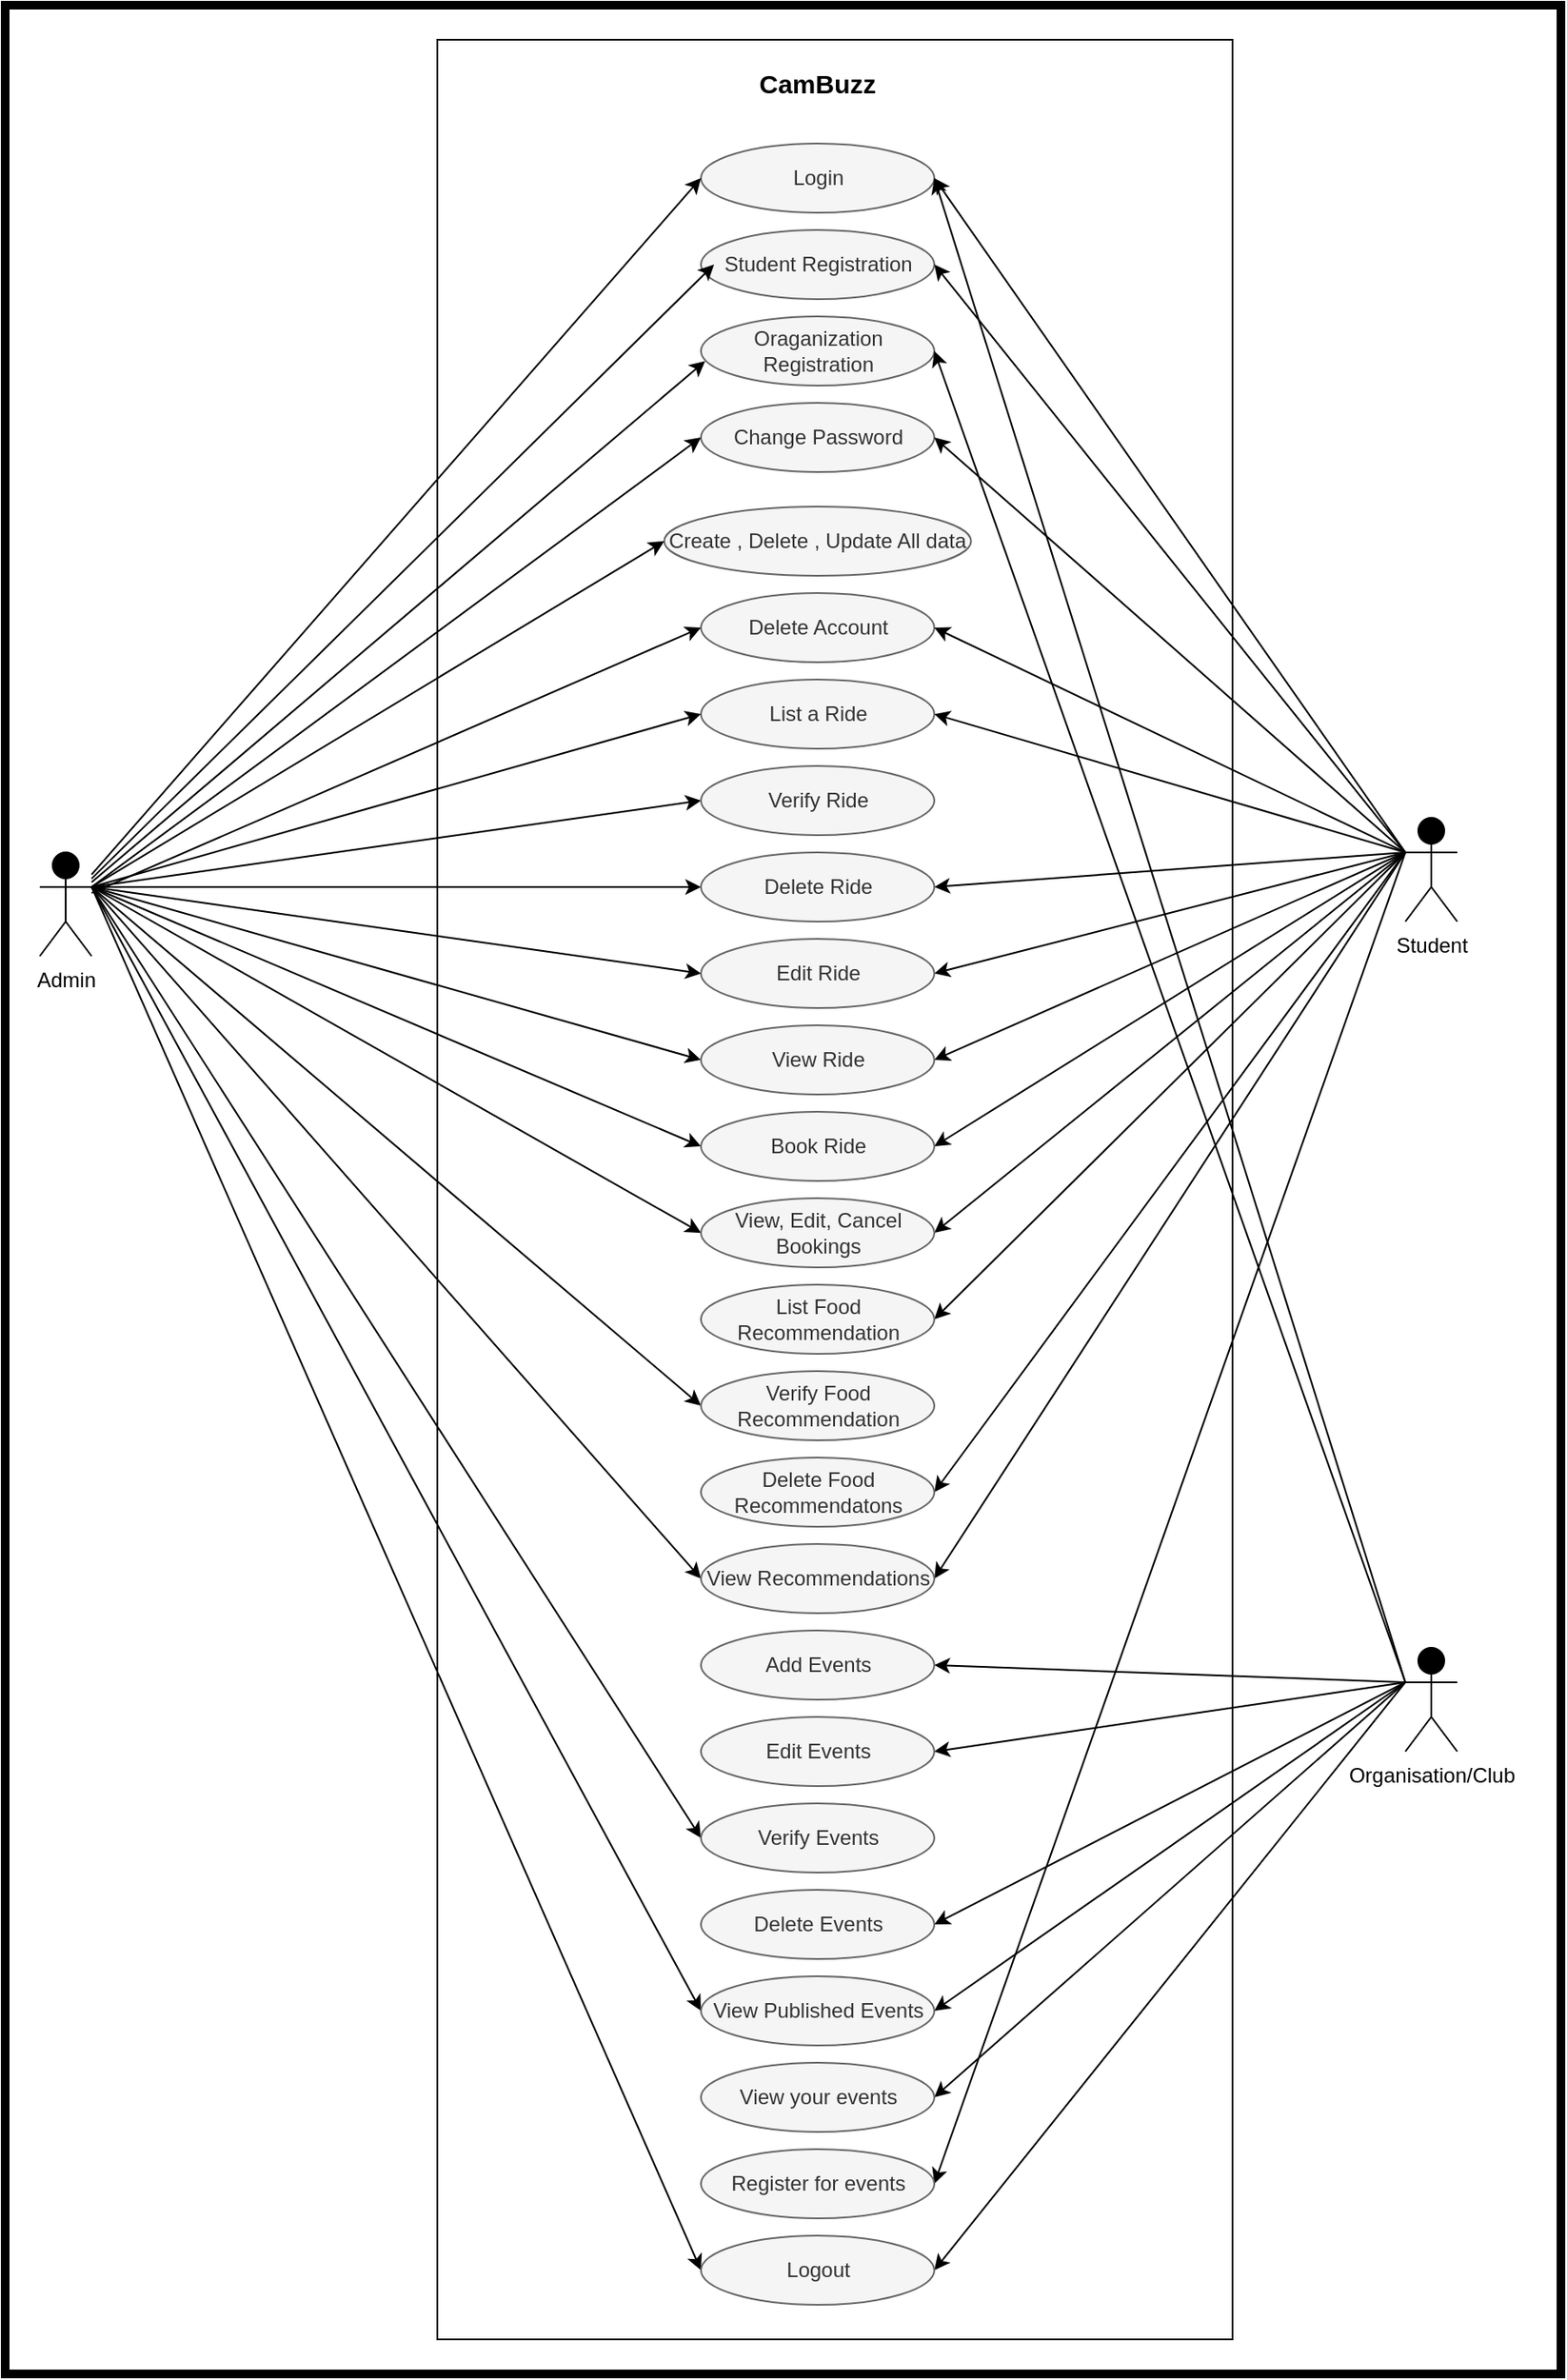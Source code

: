 <mxfile version="22.1.16" type="google">
  <diagram name="Page-1" id="0vYQ331ZLxphveQs4dcZ">
    <mxGraphModel grid="1" page="1" gridSize="10" guides="1" tooltips="1" connect="1" arrows="1" fold="1" pageScale="1" pageWidth="850" pageHeight="1100" math="0" shadow="0">
      <root>
        <mxCell id="0" />
        <mxCell id="1" parent="0" />
        <mxCell id="41ErZD8cDQTFWcDoCBp9-1" value="" style="rounded=0;whiteSpace=wrap;html=1;" vertex="1" parent="1">
          <mxGeometry x="170" y="260" width="460" height="1330" as="geometry" />
        </mxCell>
        <mxCell id="41ErZD8cDQTFWcDoCBp9-2" value="Login" style="ellipse;whiteSpace=wrap;html=1;fillColor=#f5f5f5;strokeColor=#666666;fontColor=#333333;" vertex="1" parent="1">
          <mxGeometry x="322.5" y="320" width="135" height="40" as="geometry" />
        </mxCell>
        <mxCell id="41ErZD8cDQTFWcDoCBp9-3" value="Student Registration" style="ellipse;whiteSpace=wrap;html=1;fillColor=#f5f5f5;strokeColor=#666666;fontColor=#333333;" vertex="1" parent="1">
          <mxGeometry x="322.5" y="370" width="135" height="40" as="geometry" />
        </mxCell>
        <mxCell id="41ErZD8cDQTFWcDoCBp9-4" value="Oraganization Registration" style="ellipse;whiteSpace=wrap;html=1;fillColor=#f5f5f5;strokeColor=#666666;fontColor=#333333;" vertex="1" parent="1">
          <mxGeometry x="322.5" y="420" width="135" height="40" as="geometry" />
        </mxCell>
        <mxCell id="41ErZD8cDQTFWcDoCBp9-5" value="Change Password" style="ellipse;whiteSpace=wrap;html=1;fillColor=#f5f5f5;strokeColor=#666666;fontColor=#333333;" vertex="1" parent="1">
          <mxGeometry x="322.5" y="470" width="135" height="40" as="geometry" />
        </mxCell>
        <mxCell id="41ErZD8cDQTFWcDoCBp9-7" value="Create , Delete , Update All data" style="ellipse;whiteSpace=wrap;html=1;fillColor=#f5f5f5;strokeColor=#666666;fontColor=#333333;" vertex="1" parent="1">
          <mxGeometry x="301.25" y="530" width="177.5" height="40" as="geometry" />
        </mxCell>
        <mxCell id="41ErZD8cDQTFWcDoCBp9-8" value="Delete Account" style="ellipse;whiteSpace=wrap;html=1;fillColor=#f5f5f5;strokeColor=#666666;fontColor=#333333;" vertex="1" parent="1">
          <mxGeometry x="322.5" y="580" width="135" height="40" as="geometry" />
        </mxCell>
        <mxCell id="41ErZD8cDQTFWcDoCBp9-9" value="List a Ride" style="ellipse;whiteSpace=wrap;html=1;fillColor=#f5f5f5;strokeColor=#666666;fontColor=#333333;" vertex="1" parent="1">
          <mxGeometry x="322.5" y="630" width="135" height="40" as="geometry" />
        </mxCell>
        <mxCell id="Uo1004rT4YjdCuuCR5hr-10" style="edgeStyle=none;rounded=0;orthogonalLoop=1;jettySize=auto;html=1;exitX=1;exitY=0.333;exitDx=0;exitDy=0;exitPerimeter=0;entryX=0;entryY=0.5;entryDx=0;entryDy=0;" edge="1" parent="1" source="41ErZD8cDQTFWcDoCBp9-19" target="41ErZD8cDQTFWcDoCBp9-5">
          <mxGeometry relative="1" as="geometry" />
        </mxCell>
        <mxCell id="Uo1004rT4YjdCuuCR5hr-15" style="edgeStyle=none;rounded=0;orthogonalLoop=1;jettySize=auto;html=1;exitX=1;exitY=0.333;exitDx=0;exitDy=0;exitPerimeter=0;entryX=0;entryY=0.5;entryDx=0;entryDy=0;" edge="1" parent="1" source="41ErZD8cDQTFWcDoCBp9-19" target="2fhhlphzJF3pxxe_1fnA-51">
          <mxGeometry relative="1" as="geometry" />
        </mxCell>
        <mxCell id="Uo1004rT4YjdCuuCR5hr-16" style="edgeStyle=none;rounded=0;orthogonalLoop=1;jettySize=auto;html=1;exitX=1;exitY=0.333;exitDx=0;exitDy=0;exitPerimeter=0;entryX=0;entryY=0.5;entryDx=0;entryDy=0;" edge="1" parent="1" source="41ErZD8cDQTFWcDoCBp9-19" target="41ErZD8cDQTFWcDoCBp9-7">
          <mxGeometry relative="1" as="geometry" />
        </mxCell>
        <mxCell id="Uo1004rT4YjdCuuCR5hr-17" style="edgeStyle=none;rounded=0;orthogonalLoop=1;jettySize=auto;html=1;entryX=0;entryY=0.5;entryDx=0;entryDy=0;" edge="1" parent="1" source="41ErZD8cDQTFWcDoCBp9-19" target="41ErZD8cDQTFWcDoCBp9-2">
          <mxGeometry relative="1" as="geometry">
            <mxPoint x="-30" y="740" as="sourcePoint" />
          </mxGeometry>
        </mxCell>
        <mxCell id="Uo1004rT4YjdCuuCR5hr-18" style="edgeStyle=none;rounded=0;orthogonalLoop=1;jettySize=auto;html=1;exitX=1;exitY=0.333;exitDx=0;exitDy=0;exitPerimeter=0;entryX=0;entryY=0.5;entryDx=0;entryDy=0;" edge="1" parent="1" source="41ErZD8cDQTFWcDoCBp9-19" target="2fhhlphzJF3pxxe_1fnA-1">
          <mxGeometry relative="1" as="geometry" />
        </mxCell>
        <mxCell id="Uo1004rT4YjdCuuCR5hr-19" style="edgeStyle=none;rounded=0;orthogonalLoop=1;jettySize=auto;html=1;exitX=1;exitY=0.333;exitDx=0;exitDy=0;exitPerimeter=0;entryX=0;entryY=0.5;entryDx=0;entryDy=0;" edge="1" parent="1" source="41ErZD8cDQTFWcDoCBp9-19" target="2fhhlphzJF3pxxe_1fnA-9">
          <mxGeometry relative="1" as="geometry" />
        </mxCell>
        <mxCell id="Uo1004rT4YjdCuuCR5hr-20" style="edgeStyle=none;rounded=0;orthogonalLoop=1;jettySize=auto;html=1;exitX=1;exitY=0.333;exitDx=0;exitDy=0;exitPerimeter=0;entryX=0;entryY=0.5;entryDx=0;entryDy=0;" edge="1" parent="1" source="41ErZD8cDQTFWcDoCBp9-19" target="2fhhlphzJF3pxxe_1fnA-49">
          <mxGeometry relative="1" as="geometry" />
        </mxCell>
        <mxCell id="Uo1004rT4YjdCuuCR5hr-21" style="edgeStyle=none;rounded=0;orthogonalLoop=1;jettySize=auto;html=1;exitX=1;exitY=0.333;exitDx=0;exitDy=0;exitPerimeter=0;entryX=0;entryY=0.5;entryDx=0;entryDy=0;" edge="1" parent="1" source="41ErZD8cDQTFWcDoCBp9-19" target="2fhhlphzJF3pxxe_1fnA-7">
          <mxGeometry relative="1" as="geometry" />
        </mxCell>
        <mxCell id="Uo1004rT4YjdCuuCR5hr-22" style="edgeStyle=none;rounded=0;orthogonalLoop=1;jettySize=auto;html=1;exitX=1;exitY=0.333;exitDx=0;exitDy=0;exitPerimeter=0;entryX=0;entryY=0.5;entryDx=0;entryDy=0;" edge="1" parent="1" source="41ErZD8cDQTFWcDoCBp9-19" target="2fhhlphzJF3pxxe_1fnA-29">
          <mxGeometry relative="1" as="geometry" />
        </mxCell>
        <mxCell id="Uo1004rT4YjdCuuCR5hr-24" style="edgeStyle=none;rounded=0;orthogonalLoop=1;jettySize=auto;html=1;exitX=1;exitY=0.333;exitDx=0;exitDy=0;exitPerimeter=0;entryX=0;entryY=0.5;entryDx=0;entryDy=0;" edge="1" parent="1" source="41ErZD8cDQTFWcDoCBp9-19" target="2fhhlphzJF3pxxe_1fnA-37">
          <mxGeometry relative="1" as="geometry" />
        </mxCell>
        <mxCell id="p4lBW-Qe3R0jAz_MMTy2-7" style="edgeStyle=none;rounded=0;orthogonalLoop=1;jettySize=auto;html=1;entryX=0;entryY=0.5;entryDx=0;entryDy=0;" edge="1" parent="1" target="p4lBW-Qe3R0jAz_MMTy2-1">
          <mxGeometry relative="1" as="geometry">
            <mxPoint x="-30" y="750" as="sourcePoint" />
          </mxGeometry>
        </mxCell>
        <mxCell id="p4lBW-Qe3R0jAz_MMTy2-8" style="edgeStyle=none;rounded=0;orthogonalLoop=1;jettySize=auto;html=1;entryX=0;entryY=0.5;entryDx=0;entryDy=0;" edge="1" parent="1" target="p4lBW-Qe3R0jAz_MMTy2-2">
          <mxGeometry relative="1" as="geometry">
            <mxPoint x="-30" y="750" as="sourcePoint" />
          </mxGeometry>
        </mxCell>
        <mxCell id="p4lBW-Qe3R0jAz_MMTy2-11" style="edgeStyle=none;rounded=0;orthogonalLoop=1;jettySize=auto;html=1;entryX=0;entryY=0.5;entryDx=0;entryDy=0;" edge="1" parent="1" source="41ErZD8cDQTFWcDoCBp9-19" target="41ErZD8cDQTFWcDoCBp9-8">
          <mxGeometry relative="1" as="geometry" />
        </mxCell>
        <mxCell id="p4lBW-Qe3R0jAz_MMTy2-12" style="edgeStyle=none;rounded=0;orthogonalLoop=1;jettySize=auto;html=1;entryX=0;entryY=0.5;entryDx=0;entryDy=0;" edge="1" parent="1" target="41ErZD8cDQTFWcDoCBp9-9">
          <mxGeometry relative="1" as="geometry">
            <mxPoint x="-30" y="750" as="sourcePoint" />
          </mxGeometry>
        </mxCell>
        <mxCell id="p4lBW-Qe3R0jAz_MMTy2-13" style="edgeStyle=none;rounded=0;orthogonalLoop=1;jettySize=auto;html=1;entryX=0;entryY=0.5;entryDx=0;entryDy=0;" edge="1" parent="1" target="2fhhlphzJF3pxxe_1fnA-4">
          <mxGeometry relative="1" as="geometry">
            <mxPoint x="-30" y="750" as="sourcePoint" />
          </mxGeometry>
        </mxCell>
        <mxCell id="p4lBW-Qe3R0jAz_MMTy2-14" style="edgeStyle=none;rounded=0;orthogonalLoop=1;jettySize=auto;html=1;entryX=0;entryY=0.5;entryDx=0;entryDy=0;" edge="1" parent="1" target="2fhhlphzJF3pxxe_1fnA-5">
          <mxGeometry relative="1" as="geometry">
            <mxPoint x="-30" y="750" as="sourcePoint" />
          </mxGeometry>
        </mxCell>
        <mxCell id="41ErZD8cDQTFWcDoCBp9-19" value="Admin" style="shape=umlActor;verticalLabelPosition=bottom;verticalAlign=top;html=1;outlineConnect=0;strokeColor=#000000;fillColor=#000000;" vertex="1" parent="1">
          <mxGeometry x="-60" y="730" width="30" height="60" as="geometry" />
        </mxCell>
        <mxCell id="Uo1004rT4YjdCuuCR5hr-25" style="edgeStyle=none;rounded=0;orthogonalLoop=1;jettySize=auto;html=1;exitX=0;exitY=0.333;exitDx=0;exitDy=0;exitPerimeter=0;entryX=1;entryY=0.5;entryDx=0;entryDy=0;" edge="1" parent="1" source="41ErZD8cDQTFWcDoCBp9-24" target="2fhhlphzJF3pxxe_1fnA-51">
          <mxGeometry relative="1" as="geometry" />
        </mxCell>
        <mxCell id="Uo1004rT4YjdCuuCR5hr-26" style="edgeStyle=none;rounded=0;orthogonalLoop=1;jettySize=auto;html=1;exitX=0;exitY=0.333;exitDx=0;exitDy=0;exitPerimeter=0;entryX=1;entryY=0.5;entryDx=0;entryDy=0;" edge="1" parent="1" source="41ErZD8cDQTFWcDoCBp9-24" target="2fhhlphzJF3pxxe_1fnA-37">
          <mxGeometry relative="1" as="geometry" />
        </mxCell>
        <mxCell id="Uo1004rT4YjdCuuCR5hr-27" style="edgeStyle=none;rounded=0;orthogonalLoop=1;jettySize=auto;html=1;exitX=0;exitY=0.333;exitDx=0;exitDy=0;exitPerimeter=0;entryX=1;entryY=0.5;entryDx=0;entryDy=0;" edge="1" parent="1" source="41ErZD8cDQTFWcDoCBp9-24" target="2fhhlphzJF3pxxe_1fnA-41">
          <mxGeometry relative="1" as="geometry" />
        </mxCell>
        <mxCell id="Uo1004rT4YjdCuuCR5hr-28" style="edgeStyle=none;rounded=0;orthogonalLoop=1;jettySize=auto;html=1;exitX=0;exitY=0.333;exitDx=0;exitDy=0;exitPerimeter=0;entryX=1;entryY=0.5;entryDx=0;entryDy=0;" edge="1" parent="1" source="41ErZD8cDQTFWcDoCBp9-24" target="2fhhlphzJF3pxxe_1fnA-36">
          <mxGeometry relative="1" as="geometry" />
        </mxCell>
        <mxCell id="Uo1004rT4YjdCuuCR5hr-29" style="edgeStyle=none;rounded=0;orthogonalLoop=1;jettySize=auto;html=1;exitX=0;exitY=0.333;exitDx=0;exitDy=0;exitPerimeter=0;entryX=1;entryY=0.5;entryDx=0;entryDy=0;" edge="1" parent="1" source="41ErZD8cDQTFWcDoCBp9-24" target="2fhhlphzJF3pxxe_1fnA-35">
          <mxGeometry relative="1" as="geometry" />
        </mxCell>
        <mxCell id="Uo1004rT4YjdCuuCR5hr-30" style="edgeStyle=none;rounded=0;orthogonalLoop=1;jettySize=auto;html=1;exitX=0;exitY=0.333;exitDx=0;exitDy=0;exitPerimeter=0;entryX=1;entryY=0.5;entryDx=0;entryDy=0;" edge="1" parent="1" source="41ErZD8cDQTFWcDoCBp9-24" target="2fhhlphzJF3pxxe_1fnA-34">
          <mxGeometry relative="1" as="geometry" />
        </mxCell>
        <mxCell id="Uo1004rT4YjdCuuCR5hr-31" style="edgeStyle=none;rounded=0;orthogonalLoop=1;jettySize=auto;html=1;exitX=0;exitY=0.333;exitDx=0;exitDy=0;exitPerimeter=0;entryX=1;entryY=0.5;entryDx=0;entryDy=0;" edge="1" parent="1" source="41ErZD8cDQTFWcDoCBp9-24" target="41ErZD8cDQTFWcDoCBp9-2">
          <mxGeometry relative="1" as="geometry" />
        </mxCell>
        <mxCell id="Uo1004rT4YjdCuuCR5hr-34" style="edgeStyle=none;rounded=0;orthogonalLoop=1;jettySize=auto;html=1;exitX=0;exitY=0.333;exitDx=0;exitDy=0;exitPerimeter=0;entryX=1;entryY=0.5;entryDx=0;entryDy=0;" edge="1" parent="1" source="41ErZD8cDQTFWcDoCBp9-24" target="41ErZD8cDQTFWcDoCBp9-4">
          <mxGeometry relative="1" as="geometry" />
        </mxCell>
        <mxCell id="41ErZD8cDQTFWcDoCBp9-24" value="Organisation/Club" style="shape=umlActor;verticalLabelPosition=bottom;verticalAlign=top;html=1;outlineConnect=0;strokeColor=#000000;fillColor=#000000;" vertex="1" parent="1">
          <mxGeometry x="730" y="1190" width="30" height="60" as="geometry" />
        </mxCell>
        <mxCell id="Uo1004rT4YjdCuuCR5hr-32" style="edgeStyle=none;rounded=0;orthogonalLoop=1;jettySize=auto;html=1;exitX=0;exitY=0.333;exitDx=0;exitDy=0;exitPerimeter=0;entryX=1;entryY=0.5;entryDx=0;entryDy=0;" edge="1" parent="1" source="41ErZD8cDQTFWcDoCBp9-30" target="41ErZD8cDQTFWcDoCBp9-2">
          <mxGeometry relative="1" as="geometry" />
        </mxCell>
        <mxCell id="Uo1004rT4YjdCuuCR5hr-33" style="edgeStyle=none;rounded=0;orthogonalLoop=1;jettySize=auto;html=1;exitX=0;exitY=0.333;exitDx=0;exitDy=0;exitPerimeter=0;entryX=1;entryY=0.5;entryDx=0;entryDy=0;" edge="1" parent="1" source="41ErZD8cDQTFWcDoCBp9-30" target="41ErZD8cDQTFWcDoCBp9-3">
          <mxGeometry relative="1" as="geometry" />
        </mxCell>
        <mxCell id="Uo1004rT4YjdCuuCR5hr-35" style="edgeStyle=none;rounded=0;orthogonalLoop=1;jettySize=auto;html=1;exitX=0;exitY=0.333;exitDx=0;exitDy=0;exitPerimeter=0;entryX=1;entryY=0.5;entryDx=0;entryDy=0;" edge="1" parent="1" source="41ErZD8cDQTFWcDoCBp9-30" target="41ErZD8cDQTFWcDoCBp9-5">
          <mxGeometry relative="1" as="geometry" />
        </mxCell>
        <mxCell id="Uo1004rT4YjdCuuCR5hr-36" style="edgeStyle=none;rounded=0;orthogonalLoop=1;jettySize=auto;html=1;exitX=0;exitY=0.333;exitDx=0;exitDy=0;exitPerimeter=0;entryX=1;entryY=0.5;entryDx=0;entryDy=0;" edge="1" parent="1" source="41ErZD8cDQTFWcDoCBp9-30" target="41ErZD8cDQTFWcDoCBp9-8">
          <mxGeometry relative="1" as="geometry" />
        </mxCell>
        <mxCell id="Uo1004rT4YjdCuuCR5hr-37" style="edgeStyle=none;rounded=0;orthogonalLoop=1;jettySize=auto;html=1;exitX=0;exitY=0.333;exitDx=0;exitDy=0;exitPerimeter=0;entryX=1;entryY=0.5;entryDx=0;entryDy=0;" edge="1" parent="1" source="41ErZD8cDQTFWcDoCBp9-30" target="41ErZD8cDQTFWcDoCBp9-9">
          <mxGeometry relative="1" as="geometry" />
        </mxCell>
        <mxCell id="Uo1004rT4YjdCuuCR5hr-38" style="edgeStyle=none;rounded=0;orthogonalLoop=1;jettySize=auto;html=1;exitX=0;exitY=0.333;exitDx=0;exitDy=0;exitPerimeter=0;entryX=1;entryY=0.5;entryDx=0;entryDy=0;" edge="1" parent="1" source="41ErZD8cDQTFWcDoCBp9-30" target="2fhhlphzJF3pxxe_1fnA-4">
          <mxGeometry relative="1" as="geometry" />
        </mxCell>
        <mxCell id="Uo1004rT4YjdCuuCR5hr-39" style="edgeStyle=none;rounded=0;orthogonalLoop=1;jettySize=auto;html=1;exitX=0;exitY=0.333;exitDx=0;exitDy=0;exitPerimeter=0;entryX=1;entryY=0.5;entryDx=0;entryDy=0;" edge="1" parent="1" source="41ErZD8cDQTFWcDoCBp9-30" target="2fhhlphzJF3pxxe_1fnA-5">
          <mxGeometry relative="1" as="geometry" />
        </mxCell>
        <mxCell id="Uo1004rT4YjdCuuCR5hr-40" style="edgeStyle=none;rounded=0;orthogonalLoop=1;jettySize=auto;html=1;exitX=0;exitY=0.333;exitDx=0;exitDy=0;exitPerimeter=0;entryX=1;entryY=0.5;entryDx=0;entryDy=0;" edge="1" parent="1" source="41ErZD8cDQTFWcDoCBp9-30" target="2fhhlphzJF3pxxe_1fnA-7">
          <mxGeometry relative="1" as="geometry" />
        </mxCell>
        <mxCell id="Uo1004rT4YjdCuuCR5hr-41" style="edgeStyle=none;rounded=0;orthogonalLoop=1;jettySize=auto;html=1;exitX=0;exitY=0.333;exitDx=0;exitDy=0;exitPerimeter=0;entryX=1;entryY=0.5;entryDx=0;entryDy=0;" edge="1" parent="1" source="41ErZD8cDQTFWcDoCBp9-30" target="2fhhlphzJF3pxxe_1fnA-8">
          <mxGeometry relative="1" as="geometry" />
        </mxCell>
        <mxCell id="Uo1004rT4YjdCuuCR5hr-42" style="edgeStyle=none;rounded=0;orthogonalLoop=1;jettySize=auto;html=1;exitX=0;exitY=0.333;exitDx=0;exitDy=0;exitPerimeter=0;entryX=1;entryY=0.5;entryDx=0;entryDy=0;" edge="1" parent="1" source="41ErZD8cDQTFWcDoCBp9-30" target="2fhhlphzJF3pxxe_1fnA-26">
          <mxGeometry relative="1" as="geometry" />
        </mxCell>
        <mxCell id="Uo1004rT4YjdCuuCR5hr-43" style="edgeStyle=none;rounded=0;orthogonalLoop=1;jettySize=auto;html=1;exitX=0;exitY=0.333;exitDx=0;exitDy=0;exitPerimeter=0;entryX=1;entryY=0.5;entryDx=0;entryDy=0;" edge="1" parent="1" source="41ErZD8cDQTFWcDoCBp9-30" target="2fhhlphzJF3pxxe_1fnA-29">
          <mxGeometry relative="1" as="geometry" />
        </mxCell>
        <mxCell id="Uo1004rT4YjdCuuCR5hr-44" style="edgeStyle=none;rounded=0;orthogonalLoop=1;jettySize=auto;html=1;exitX=0;exitY=0.333;exitDx=0;exitDy=0;exitPerimeter=0;entryX=1;entryY=0.5;entryDx=0;entryDy=0;" edge="1" parent="1" source="41ErZD8cDQTFWcDoCBp9-30" target="2fhhlphzJF3pxxe_1fnA-38">
          <mxGeometry relative="1" as="geometry" />
        </mxCell>
        <mxCell id="p4lBW-Qe3R0jAz_MMTy2-5" style="edgeStyle=none;rounded=0;orthogonalLoop=1;jettySize=auto;html=1;entryX=1;entryY=0.5;entryDx=0;entryDy=0;exitX=0;exitY=0.333;exitDx=0;exitDy=0;exitPerimeter=0;" edge="1" parent="1" source="41ErZD8cDQTFWcDoCBp9-30" target="p4lBW-Qe3R0jAz_MMTy2-1">
          <mxGeometry relative="1" as="geometry" />
        </mxCell>
        <mxCell id="p4lBW-Qe3R0jAz_MMTy2-6" style="edgeStyle=none;rounded=0;orthogonalLoop=1;jettySize=auto;html=1;entryX=1;entryY=0.5;entryDx=0;entryDy=0;exitX=0;exitY=0.333;exitDx=0;exitDy=0;exitPerimeter=0;" edge="1" parent="1" source="41ErZD8cDQTFWcDoCBp9-30" target="p4lBW-Qe3R0jAz_MMTy2-2">
          <mxGeometry relative="1" as="geometry" />
        </mxCell>
        <mxCell id="41ErZD8cDQTFWcDoCBp9-30" value="Student" style="shape=umlActor;verticalLabelPosition=bottom;verticalAlign=top;html=1;outlineConnect=0;strokeColor=#000000;fillColor=#000000;" vertex="1" parent="1">
          <mxGeometry x="730" y="710" width="30" height="60" as="geometry" />
        </mxCell>
        <mxCell id="41ErZD8cDQTFWcDoCBp9-32" value="&lt;b&gt;&lt;font style=&quot;font-size: 15px;&quot;&gt;CamBuzz&lt;/font&gt;&lt;/b&gt;" style="text;html=1;strokeColor=none;fillColor=none;align=center;verticalAlign=middle;whiteSpace=wrap;rounded=0;" vertex="1" parent="1">
          <mxGeometry x="260" y="270" width="260" height="30" as="geometry" />
        </mxCell>
        <mxCell id="2fhhlphzJF3pxxe_1fnA-1" value="Verify Ride" style="ellipse;whiteSpace=wrap;html=1;fillColor=#f5f5f5;strokeColor=#666666;fontColor=#333333;" vertex="1" parent="1">
          <mxGeometry x="322.5" y="680" width="135" height="40" as="geometry" />
        </mxCell>
        <mxCell id="2fhhlphzJF3pxxe_1fnA-4" value="Delete Ride" style="ellipse;whiteSpace=wrap;html=1;fillColor=#f5f5f5;strokeColor=#666666;fontColor=#333333;" vertex="1" parent="1">
          <mxGeometry x="322.5" y="730" width="135" height="40" as="geometry" />
        </mxCell>
        <mxCell id="2fhhlphzJF3pxxe_1fnA-5" value="Edit Ride" style="ellipse;whiteSpace=wrap;html=1;fillColor=#f5f5f5;strokeColor=#666666;fontColor=#333333;" vertex="1" parent="1">
          <mxGeometry x="322.5" y="780" width="135" height="40" as="geometry" />
        </mxCell>
        <mxCell id="2fhhlphzJF3pxxe_1fnA-7" value="View Ride" style="ellipse;whiteSpace=wrap;html=1;fillColor=#f5f5f5;strokeColor=#666666;fontColor=#333333;" vertex="1" parent="1">
          <mxGeometry x="322.5" y="830" width="135" height="40" as="geometry" />
        </mxCell>
        <mxCell id="2fhhlphzJF3pxxe_1fnA-8" value="List Food Recommendation" style="ellipse;whiteSpace=wrap;html=1;fillColor=#f5f5f5;strokeColor=#666666;fontColor=#333333;" vertex="1" parent="1">
          <mxGeometry x="322.5" y="980" width="135" height="40" as="geometry" />
        </mxCell>
        <mxCell id="2fhhlphzJF3pxxe_1fnA-9" value="Verify Food Recommendation" style="ellipse;whiteSpace=wrap;html=1;fillColor=#f5f5f5;strokeColor=#666666;fontColor=#333333;" vertex="1" parent="1">
          <mxGeometry x="322.5" y="1030" width="135" height="40" as="geometry" />
        </mxCell>
        <mxCell id="2fhhlphzJF3pxxe_1fnA-26" value="Delete Food Recommendatons" style="ellipse;whiteSpace=wrap;html=1;fillColor=#f5f5f5;strokeColor=#666666;fontColor=#333333;" vertex="1" parent="1">
          <mxGeometry x="322.5" y="1080" width="135" height="40" as="geometry" />
        </mxCell>
        <mxCell id="2fhhlphzJF3pxxe_1fnA-29" value="View Recommendations" style="ellipse;whiteSpace=wrap;html=1;fillColor=#f5f5f5;strokeColor=#666666;fontColor=#333333;" vertex="1" parent="1">
          <mxGeometry x="322.5" y="1130" width="135" height="40" as="geometry" />
        </mxCell>
        <mxCell id="2fhhlphzJF3pxxe_1fnA-34" value="Add Events" style="ellipse;whiteSpace=wrap;html=1;fillColor=#f5f5f5;strokeColor=#666666;fontColor=#333333;" vertex="1" parent="1">
          <mxGeometry x="322.5" y="1180" width="135" height="40" as="geometry" />
        </mxCell>
        <mxCell id="2fhhlphzJF3pxxe_1fnA-35" value="Edit Events" style="ellipse;whiteSpace=wrap;html=1;fillColor=#f5f5f5;strokeColor=#666666;fontColor=#333333;" vertex="1" parent="1">
          <mxGeometry x="322.5" y="1230" width="135" height="40" as="geometry" />
        </mxCell>
        <mxCell id="2fhhlphzJF3pxxe_1fnA-36" value="Delete Events" style="ellipse;whiteSpace=wrap;html=1;fillColor=#f5f5f5;strokeColor=#666666;fontColor=#333333;" vertex="1" parent="1">
          <mxGeometry x="322.5" y="1330" width="135" height="40" as="geometry" />
        </mxCell>
        <mxCell id="2fhhlphzJF3pxxe_1fnA-37" value="View Published Events" style="ellipse;whiteSpace=wrap;html=1;fillColor=#f5f5f5;strokeColor=#666666;fontColor=#333333;" vertex="1" parent="1">
          <mxGeometry x="322.5" y="1380" width="135" height="40" as="geometry" />
        </mxCell>
        <mxCell id="2fhhlphzJF3pxxe_1fnA-38" value="Register for events" style="ellipse;whiteSpace=wrap;html=1;fillColor=#f5f5f5;strokeColor=#666666;fontColor=#333333;" vertex="1" parent="1">
          <mxGeometry x="322.5" y="1480" width="135" height="40" as="geometry" />
        </mxCell>
        <mxCell id="2fhhlphzJF3pxxe_1fnA-41" value="View your events" style="ellipse;whiteSpace=wrap;html=1;fillColor=#f5f5f5;strokeColor=#666666;fontColor=#333333;" vertex="1" parent="1">
          <mxGeometry x="322.5" y="1430" width="135" height="40" as="geometry" />
        </mxCell>
        <mxCell id="2fhhlphzJF3pxxe_1fnA-49" value="Verify Events" style="ellipse;whiteSpace=wrap;html=1;fillColor=#f5f5f5;strokeColor=#666666;fontColor=#333333;" vertex="1" parent="1">
          <mxGeometry x="322.5" y="1280" width="135" height="40" as="geometry" />
        </mxCell>
        <mxCell id="2fhhlphzJF3pxxe_1fnA-51" value="Logout" style="ellipse;whiteSpace=wrap;html=1;fillColor=#f5f5f5;strokeColor=#666666;fontColor=#333333;" vertex="1" parent="1">
          <mxGeometry x="322.5" y="1530" width="135" height="40" as="geometry" />
        </mxCell>
        <mxCell id="Uo1004rT4YjdCuuCR5hr-45" value="" style="rounded=0;whiteSpace=wrap;html=1;fillColor=none;strokeWidth=5;" vertex="1" parent="1">
          <mxGeometry x="-80" y="240" width="900" height="1370" as="geometry" />
        </mxCell>
        <mxCell id="p4lBW-Qe3R0jAz_MMTy2-1" value="Book Ride" style="ellipse;whiteSpace=wrap;html=1;fillColor=#f5f5f5;strokeColor=#666666;fontColor=#333333;" vertex="1" parent="1">
          <mxGeometry x="322.5" y="880" width="135" height="40" as="geometry" />
        </mxCell>
        <mxCell id="p4lBW-Qe3R0jAz_MMTy2-2" value="View, Edit, Cancel Bookings" style="ellipse;whiteSpace=wrap;html=1;fillColor=#f5f5f5;strokeColor=#666666;fontColor=#333333;" vertex="1" parent="1">
          <mxGeometry x="322.5" y="930" width="135" height="40" as="geometry" />
        </mxCell>
        <mxCell id="p4lBW-Qe3R0jAz_MMTy2-9" style="edgeStyle=none;rounded=0;orthogonalLoop=1;jettySize=auto;html=1;entryX=0.056;entryY=0.5;entryDx=0;entryDy=0;entryPerimeter=0;" edge="1" parent="1" source="41ErZD8cDQTFWcDoCBp9-19" target="41ErZD8cDQTFWcDoCBp9-3">
          <mxGeometry relative="1" as="geometry" />
        </mxCell>
        <mxCell id="p4lBW-Qe3R0jAz_MMTy2-10" style="edgeStyle=none;rounded=0;orthogonalLoop=1;jettySize=auto;html=1;entryX=0.018;entryY=0.646;entryDx=0;entryDy=0;entryPerimeter=0;" edge="1" parent="1" source="41ErZD8cDQTFWcDoCBp9-19" target="41ErZD8cDQTFWcDoCBp9-4">
          <mxGeometry relative="1" as="geometry" />
        </mxCell>
      </root>
    </mxGraphModel>
  </diagram>
</mxfile>
